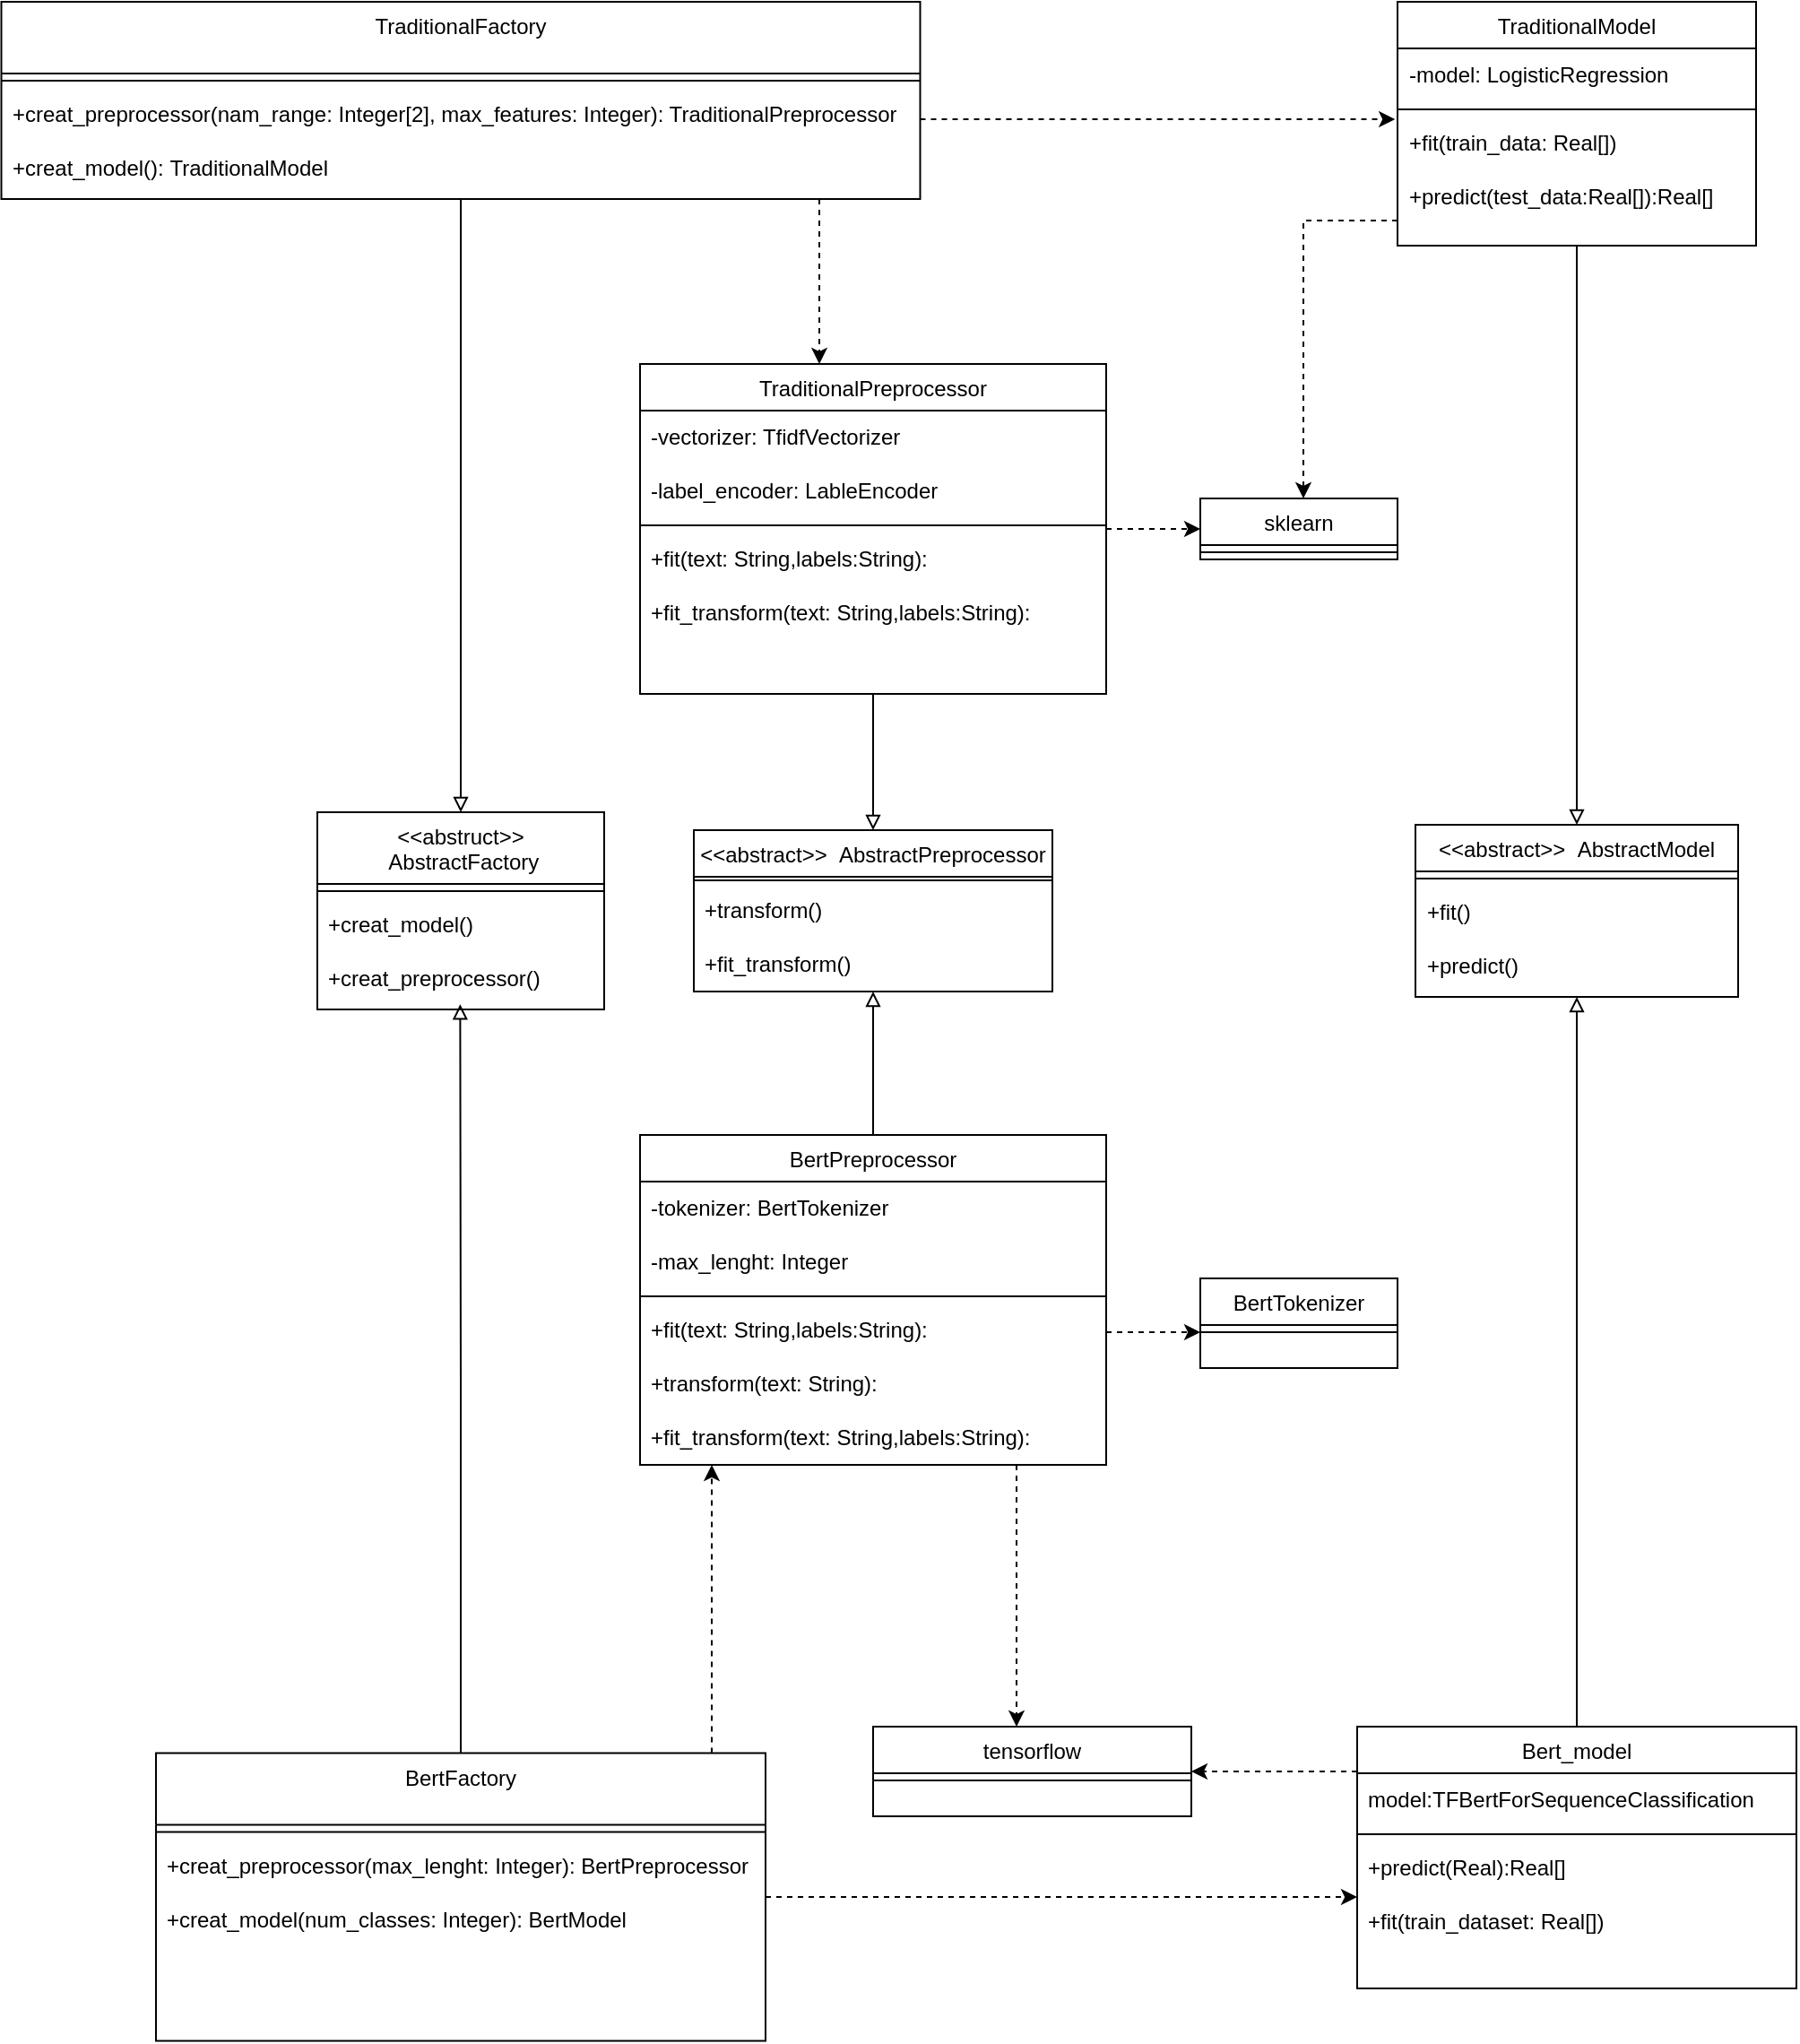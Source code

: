 <mxfile version="26.0.16">
  <diagram id="C5RBs43oDa-KdzZeNtuy" name="Page-1">
    <mxGraphModel dx="2812" dy="2537" grid="1" gridSize="10" guides="1" tooltips="1" connect="1" arrows="1" fold="1" page="1" pageScale="1" pageWidth="827" pageHeight="1169" math="0" shadow="0">
      <root>
        <mxCell id="WIyWlLk6GJQsqaUBKTNV-0" />
        <mxCell id="WIyWlLk6GJQsqaUBKTNV-1" parent="WIyWlLk6GJQsqaUBKTNV-0" />
        <mxCell id="zkfFHV4jXpPFQw0GAbJ--0" value="&lt;&lt;abstract&gt;&gt;  AbstractPreprocessor&#xa;" style="swimlane;fontStyle=0;align=center;verticalAlign=top;childLayout=stackLayout;horizontal=1;startSize=26;horizontalStack=0;resizeParent=1;resizeLast=0;collapsible=1;marginBottom=0;rounded=0;shadow=0;strokeWidth=1;" parent="WIyWlLk6GJQsqaUBKTNV-1" vertex="1">
          <mxGeometry x="-60" y="140" width="200" height="90" as="geometry">
            <mxRectangle x="160" y="94" width="160" height="26" as="alternateBounds" />
          </mxGeometry>
        </mxCell>
        <mxCell id="zkfFHV4jXpPFQw0GAbJ--4" value="" style="line;html=1;strokeWidth=1;align=left;verticalAlign=middle;spacingTop=-1;spacingLeft=3;spacingRight=3;rotatable=0;labelPosition=right;points=[];portConstraint=eastwest;" parent="zkfFHV4jXpPFQw0GAbJ--0" vertex="1">
          <mxGeometry y="26" width="200" height="4" as="geometry" />
        </mxCell>
        <mxCell id="VeXqGcvLqUQr_CaOmQvR-9" value="+transform()" style="text;strokeColor=none;fillColor=none;align=left;verticalAlign=middle;spacingLeft=4;spacingRight=4;overflow=hidden;points=[[0,0.5],[1,0.5]];portConstraint=eastwest;rotatable=0;whiteSpace=wrap;html=1;" vertex="1" parent="zkfFHV4jXpPFQw0GAbJ--0">
          <mxGeometry y="30" width="200" height="30" as="geometry" />
        </mxCell>
        <mxCell id="VeXqGcvLqUQr_CaOmQvR-10" value="+fit_transform()" style="text;strokeColor=none;fillColor=none;align=left;verticalAlign=middle;spacingLeft=4;spacingRight=4;overflow=hidden;points=[[0,0.5],[1,0.5]];portConstraint=eastwest;rotatable=0;whiteSpace=wrap;html=1;" vertex="1" parent="zkfFHV4jXpPFQw0GAbJ--0">
          <mxGeometry y="60" width="200" height="30" as="geometry" />
        </mxCell>
        <mxCell id="OrynZcWWyRaD55C0my1p-13" style="edgeStyle=orthogonalEdgeStyle;rounded=0;orthogonalLoop=1;jettySize=auto;html=1;entryX=0.498;entryY=0.972;entryDx=0;entryDy=0;endArrow=block;endFill=0;entryPerimeter=0;" parent="WIyWlLk6GJQsqaUBKTNV-1" source="zkfFHV4jXpPFQw0GAbJ--6" target="OrynZcWWyRaD55C0my1p-55" edge="1">
          <mxGeometry relative="1" as="geometry">
            <mxPoint x="40" y="170.0" as="targetPoint" />
          </mxGeometry>
        </mxCell>
        <mxCell id="OrynZcWWyRaD55C0my1p-35" style="edgeStyle=orthogonalEdgeStyle;rounded=0;orthogonalLoop=1;jettySize=auto;html=1;dashed=1;" parent="WIyWlLk6GJQsqaUBKTNV-1" source="zkfFHV4jXpPFQw0GAbJ--6" target="VeXqGcvLqUQr_CaOmQvR-11" edge="1">
          <mxGeometry relative="1" as="geometry">
            <Array as="points">
              <mxPoint x="-50" y="530" />
              <mxPoint x="-50" y="530" />
            </Array>
          </mxGeometry>
        </mxCell>
        <mxCell id="VeXqGcvLqUQr_CaOmQvR-21" style="edgeStyle=orthogonalEdgeStyle;rounded=0;orthogonalLoop=1;jettySize=auto;html=1;dashed=1;" edge="1" parent="WIyWlLk6GJQsqaUBKTNV-1" source="zkfFHV4jXpPFQw0GAbJ--6" target="zkfFHV4jXpPFQw0GAbJ--13">
          <mxGeometry relative="1" as="geometry">
            <Array as="points">
              <mxPoint x="230" y="735" />
              <mxPoint x="230" y="735" />
            </Array>
          </mxGeometry>
        </mxCell>
        <mxCell id="zkfFHV4jXpPFQw0GAbJ--6" value="BertFactory" style="swimlane;fontStyle=0;align=center;verticalAlign=top;childLayout=stackLayout;horizontal=1;startSize=40;horizontalStack=0;resizeParent=1;resizeLast=0;collapsible=1;marginBottom=0;rounded=0;shadow=0;strokeWidth=1;" parent="WIyWlLk6GJQsqaUBKTNV-1" vertex="1">
          <mxGeometry x="-360" y="654.75" width="340" height="160.5" as="geometry">
            <mxRectangle x="-40" y="346" width="160" height="25" as="alternateBounds" />
          </mxGeometry>
        </mxCell>
        <mxCell id="zkfFHV4jXpPFQw0GAbJ--9" value="" style="line;html=1;strokeWidth=1;align=left;verticalAlign=middle;spacingTop=-1;spacingLeft=3;spacingRight=3;rotatable=0;labelPosition=right;points=[];portConstraint=eastwest;" parent="zkfFHV4jXpPFQw0GAbJ--6" vertex="1">
          <mxGeometry y="40" width="340" height="8" as="geometry" />
        </mxCell>
        <mxCell id="OrynZcWWyRaD55C0my1p-58" value="+creat_preprocessor(max_lenght: Integer):&amp;nbsp;BertPreprocessor" style="text;strokeColor=none;fillColor=none;align=left;verticalAlign=middle;spacingLeft=4;spacingRight=4;overflow=hidden;points=[[0,0.5],[1,0.5]];portConstraint=eastwest;rotatable=0;whiteSpace=wrap;html=1;" parent="zkfFHV4jXpPFQw0GAbJ--6" vertex="1">
          <mxGeometry y="48" width="340" height="30" as="geometry" />
        </mxCell>
        <mxCell id="OrynZcWWyRaD55C0my1p-57" value="&lt;div style=&quot;text-align: center;&quot;&gt;+creat_model(num_classes: Integer):&lt;span style=&quot;text-wrap-mode: nowrap;&quot;&gt;&amp;nbsp;&lt;/span&gt;&lt;span style=&quot;text-align: left;&quot;&gt;BertModel&lt;/span&gt;&lt;/div&gt;" style="text;strokeColor=none;fillColor=none;align=left;verticalAlign=middle;spacingLeft=4;spacingRight=4;overflow=hidden;points=[[0,0.5],[1,0.5]];portConstraint=eastwest;rotatable=0;whiteSpace=wrap;html=1;" parent="zkfFHV4jXpPFQw0GAbJ--6" vertex="1">
          <mxGeometry y="78" width="340" height="30" as="geometry" />
        </mxCell>
        <mxCell id="VeXqGcvLqUQr_CaOmQvR-39" style="edgeStyle=orthogonalEdgeStyle;rounded=0;orthogonalLoop=1;jettySize=auto;html=1;entryX=1;entryY=0.5;entryDx=0;entryDy=0;dashed=1;" edge="1" parent="WIyWlLk6GJQsqaUBKTNV-1" source="zkfFHV4jXpPFQw0GAbJ--13" target="VeXqGcvLqUQr_CaOmQvR-36">
          <mxGeometry relative="1" as="geometry">
            <Array as="points">
              <mxPoint x="280" y="665" />
              <mxPoint x="280" y="665" />
            </Array>
          </mxGeometry>
        </mxCell>
        <mxCell id="zkfFHV4jXpPFQw0GAbJ--13" value="Bert_model" style="swimlane;fontStyle=0;align=center;verticalAlign=top;childLayout=stackLayout;horizontal=1;startSize=26;horizontalStack=0;resizeParent=1;resizeLast=0;collapsible=1;marginBottom=0;rounded=0;shadow=0;strokeWidth=1;" parent="WIyWlLk6GJQsqaUBKTNV-1" vertex="1">
          <mxGeometry x="310" y="640" width="245" height="146" as="geometry">
            <mxRectangle x="360" y="390" width="160" height="26" as="alternateBounds" />
          </mxGeometry>
        </mxCell>
        <mxCell id="OrynZcWWyRaD55C0my1p-71" value="model:TFBertForSequenceClassification" style="text;strokeColor=none;fillColor=none;align=left;verticalAlign=middle;spacingLeft=4;spacingRight=4;overflow=hidden;points=[[0,0.5],[1,0.5]];portConstraint=eastwest;rotatable=0;whiteSpace=wrap;html=1;" parent="zkfFHV4jXpPFQw0GAbJ--13" vertex="1">
          <mxGeometry y="26" width="245" height="30" as="geometry" />
        </mxCell>
        <mxCell id="zkfFHV4jXpPFQw0GAbJ--15" value="" style="line;html=1;strokeWidth=1;align=left;verticalAlign=middle;spacingTop=-1;spacingLeft=3;spacingRight=3;rotatable=0;labelPosition=right;points=[];portConstraint=eastwest;" parent="zkfFHV4jXpPFQw0GAbJ--13" vertex="1">
          <mxGeometry y="56" width="245" height="8" as="geometry" />
        </mxCell>
        <mxCell id="OrynZcWWyRaD55C0my1p-74" value="+predict(Real):Real[]" style="text;strokeColor=none;fillColor=none;align=left;verticalAlign=middle;spacingLeft=4;spacingRight=4;overflow=hidden;points=[[0,0.5],[1,0.5]];portConstraint=eastwest;rotatable=0;whiteSpace=wrap;html=1;" parent="zkfFHV4jXpPFQw0GAbJ--13" vertex="1">
          <mxGeometry y="64" width="245" height="30" as="geometry" />
        </mxCell>
        <mxCell id="OrynZcWWyRaD55C0my1p-73" value="+fit(train_dataset: Real[])" style="text;strokeColor=none;fillColor=none;align=left;verticalAlign=middle;spacingLeft=4;spacingRight=4;overflow=hidden;points=[[0,0.5],[1,0.5]];portConstraint=eastwest;rotatable=0;whiteSpace=wrap;html=1;" parent="zkfFHV4jXpPFQw0GAbJ--13" vertex="1">
          <mxGeometry y="94" width="245" height="30" as="geometry" />
        </mxCell>
        <mxCell id="OrynZcWWyRaD55C0my1p-20" style="edgeStyle=orthogonalEdgeStyle;rounded=0;orthogonalLoop=1;jettySize=auto;html=1;entryX=0.5;entryY=1;entryDx=0;entryDy=0;endArrow=block;endFill=0;exitX=0.5;exitY=0;exitDx=0;exitDy=0;" parent="WIyWlLk6GJQsqaUBKTNV-1" source="zkfFHV4jXpPFQw0GAbJ--13" target="OrynZcWWyRaD55C0my1p-1" edge="1">
          <mxGeometry relative="1" as="geometry" />
        </mxCell>
        <mxCell id="OrynZcWWyRaD55C0my1p-1" value="&lt;&lt;abstract&gt;&gt;  AbstractModel&#xa;" style="swimlane;fontStyle=0;align=center;verticalAlign=top;childLayout=stackLayout;horizontal=1;startSize=26;horizontalStack=0;resizeParent=1;resizeLast=0;collapsible=1;marginBottom=0;rounded=0;shadow=0;strokeWidth=1;" parent="WIyWlLk6GJQsqaUBKTNV-1" vertex="1">
          <mxGeometry x="342.5" y="137" width="180" height="96" as="geometry">
            <mxRectangle x="360" y="94" width="160" height="26" as="alternateBounds" />
          </mxGeometry>
        </mxCell>
        <mxCell id="OrynZcWWyRaD55C0my1p-3" value="" style="line;html=1;strokeWidth=1;align=left;verticalAlign=middle;spacingTop=-1;spacingLeft=3;spacingRight=3;rotatable=0;labelPosition=right;points=[];portConstraint=eastwest;" parent="OrynZcWWyRaD55C0my1p-1" vertex="1">
          <mxGeometry y="26" width="180" height="8" as="geometry" />
        </mxCell>
        <mxCell id="OrynZcWWyRaD55C0my1p-44" value="+fit()" style="text;strokeColor=none;fillColor=none;align=left;verticalAlign=middle;spacingLeft=4;spacingRight=4;overflow=hidden;points=[[0,0.5],[1,0.5]];portConstraint=eastwest;rotatable=0;whiteSpace=wrap;html=1;" parent="OrynZcWWyRaD55C0my1p-1" vertex="1">
          <mxGeometry y="34" width="180" height="30" as="geometry" />
        </mxCell>
        <mxCell id="OrynZcWWyRaD55C0my1p-45" value="+predict()" style="text;strokeColor=none;fillColor=none;align=left;verticalAlign=middle;spacingLeft=4;spacingRight=4;overflow=hidden;points=[[0,0.5],[1,0.5]];portConstraint=eastwest;rotatable=0;whiteSpace=wrap;html=1;" parent="OrynZcWWyRaD55C0my1p-1" vertex="1">
          <mxGeometry y="64" width="180" height="30" as="geometry" />
        </mxCell>
        <mxCell id="OrynZcWWyRaD55C0my1p-14" style="edgeStyle=orthogonalEdgeStyle;rounded=0;orthogonalLoop=1;jettySize=auto;html=1;endArrow=block;endFill=0;" parent="WIyWlLk6GJQsqaUBKTNV-1" source="OrynZcWWyRaD55C0my1p-11" target="OrynZcWWyRaD55C0my1p-51" edge="1">
          <mxGeometry relative="1" as="geometry">
            <mxPoint x="40" y="94" as="targetPoint" />
          </mxGeometry>
        </mxCell>
        <mxCell id="OrynZcWWyRaD55C0my1p-36" style="edgeStyle=orthogonalEdgeStyle;rounded=0;orthogonalLoop=1;jettySize=auto;html=1;dashed=1;entryX=-0.007;entryY=0.05;entryDx=0;entryDy=0;entryPerimeter=0;" parent="WIyWlLk6GJQsqaUBKTNV-1" source="OrynZcWWyRaD55C0my1p-11" target="OrynZcWWyRaD55C0my1p-78" edge="1">
          <mxGeometry relative="1" as="geometry">
            <mxPoint x="360.0" y="-50.0" as="targetPoint" />
            <Array as="points">
              <mxPoint x="242" y="-256" />
            </Array>
          </mxGeometry>
        </mxCell>
        <mxCell id="OrynZcWWyRaD55C0my1p-37" style="edgeStyle=orthogonalEdgeStyle;rounded=0;orthogonalLoop=1;jettySize=auto;html=1;dashed=1;" parent="WIyWlLk6GJQsqaUBKTNV-1" source="OrynZcWWyRaD55C0my1p-11" target="VeXqGcvLqUQr_CaOmQvR-1" edge="1">
          <mxGeometry relative="1" as="geometry">
            <mxPoint x="150" y="-85" as="targetPoint" />
            <Array as="points">
              <mxPoint x="10" y="-130" />
              <mxPoint x="10" y="-130" />
            </Array>
          </mxGeometry>
        </mxCell>
        <mxCell id="OrynZcWWyRaD55C0my1p-11" value="TraditionalFactory" style="swimlane;fontStyle=0;align=center;verticalAlign=top;childLayout=stackLayout;horizontal=1;startSize=40;horizontalStack=0;resizeParent=1;resizeLast=0;collapsible=1;marginBottom=0;rounded=0;shadow=0;strokeWidth=1;" parent="WIyWlLk6GJQsqaUBKTNV-1" vertex="1">
          <mxGeometry x="-446.25" y="-322" width="512.5" height="110" as="geometry">
            <mxRectangle x="-80" y="-65" width="160" height="29" as="alternateBounds" />
          </mxGeometry>
        </mxCell>
        <mxCell id="OrynZcWWyRaD55C0my1p-12" value="" style="line;html=1;strokeWidth=1;align=left;verticalAlign=middle;spacingTop=-1;spacingLeft=3;spacingRight=3;rotatable=0;labelPosition=right;points=[];portConstraint=eastwest;" parent="OrynZcWWyRaD55C0my1p-11" vertex="1">
          <mxGeometry y="40" width="512.5" height="8" as="geometry" />
        </mxCell>
        <mxCell id="OrynZcWWyRaD55C0my1p-83" value="+creat_preprocessor(nam_range: Integer[2], max_features: Integer): TraditionalPreprocessor" style="text;strokeColor=none;fillColor=none;align=left;verticalAlign=middle;spacingLeft=4;spacingRight=4;overflow=hidden;points=[[0,0.5],[1,0.5]];portConstraint=eastwest;rotatable=0;whiteSpace=wrap;html=1;" parent="OrynZcWWyRaD55C0my1p-11" vertex="1">
          <mxGeometry y="48" width="512.5" height="30" as="geometry" />
        </mxCell>
        <mxCell id="OrynZcWWyRaD55C0my1p-82" value="+creat_model():&lt;span style=&quot;text-align: center; white-space: nowrap;&quot;&gt;&amp;nbsp;&lt;/span&gt;&lt;span style=&quot;text-align: center; white-space: nowrap;&quot;&gt;TraditionalModel&lt;/span&gt;" style="text;strokeColor=none;fillColor=none;align=left;verticalAlign=middle;spacingLeft=4;spacingRight=4;overflow=hidden;points=[[0,0.5],[1,0.5]];portConstraint=eastwest;rotatable=0;whiteSpace=wrap;html=1;" parent="OrynZcWWyRaD55C0my1p-11" vertex="1">
          <mxGeometry y="78" width="512.5" height="30" as="geometry" />
        </mxCell>
        <mxCell id="OrynZcWWyRaD55C0my1p-31" style="edgeStyle=orthogonalEdgeStyle;rounded=0;orthogonalLoop=1;jettySize=auto;html=1;entryX=0.5;entryY=0;entryDx=0;entryDy=0;endArrow=block;endFill=0;exitX=0.5;exitY=1;exitDx=0;exitDy=0;" parent="WIyWlLk6GJQsqaUBKTNV-1" source="OrynZcWWyRaD55C0my1p-75" target="OrynZcWWyRaD55C0my1p-1" edge="1">
          <mxGeometry relative="1" as="geometry">
            <mxPoint x="440" y="-37" as="sourcePoint" />
            <mxPoint x="450" y="130" as="targetPoint" />
          </mxGeometry>
        </mxCell>
        <mxCell id="OrynZcWWyRaD55C0my1p-32" style="edgeStyle=orthogonalEdgeStyle;rounded=0;orthogonalLoop=1;jettySize=auto;html=1;endArrow=block;endFill=0;exitX=0.5;exitY=0;exitDx=0;exitDy=0;" parent="WIyWlLk6GJQsqaUBKTNV-1" source="VeXqGcvLqUQr_CaOmQvR-11" target="zkfFHV4jXpPFQw0GAbJ--0" edge="1">
          <mxGeometry relative="1" as="geometry">
            <mxPoint x="450" y="257" as="sourcePoint" />
            <mxPoint x="200" y="187" as="targetPoint" />
          </mxGeometry>
        </mxCell>
        <mxCell id="OrynZcWWyRaD55C0my1p-33" style="edgeStyle=orthogonalEdgeStyle;rounded=0;orthogonalLoop=1;jettySize=auto;html=1;entryX=0.5;entryY=0;entryDx=0;entryDy=0;endArrow=block;endFill=0;" parent="WIyWlLk6GJQsqaUBKTNV-1" source="VeXqGcvLqUQr_CaOmQvR-1" target="zkfFHV4jXpPFQw0GAbJ--0" edge="1">
          <mxGeometry relative="1" as="geometry">
            <mxPoint x="245" y="-10" as="sourcePoint" />
            <mxPoint x="460" y="140" as="targetPoint" />
          </mxGeometry>
        </mxCell>
        <mxCell id="OrynZcWWyRaD55C0my1p-51" value="&lt;&lt;abstruct&gt;&gt;&#xa; AbstractFactory" style="swimlane;fontStyle=0;align=center;verticalAlign=top;childLayout=stackLayout;horizontal=1;startSize=40;horizontalStack=0;resizeParent=1;resizeLast=0;collapsible=1;marginBottom=0;rounded=0;shadow=0;strokeWidth=1;" parent="WIyWlLk6GJQsqaUBKTNV-1" vertex="1">
          <mxGeometry x="-270" y="130" width="160" height="110" as="geometry">
            <mxRectangle x="-40" y="346" width="160" height="25" as="alternateBounds" />
          </mxGeometry>
        </mxCell>
        <mxCell id="OrynZcWWyRaD55C0my1p-52" value="" style="line;html=1;strokeWidth=1;align=left;verticalAlign=middle;spacingTop=-1;spacingLeft=3;spacingRight=3;rotatable=0;labelPosition=right;points=[];portConstraint=eastwest;" parent="OrynZcWWyRaD55C0my1p-51" vertex="1">
          <mxGeometry y="40" width="160" height="8" as="geometry" />
        </mxCell>
        <mxCell id="OrynZcWWyRaD55C0my1p-54" value="+creat_model()" style="text;strokeColor=none;fillColor=none;align=left;verticalAlign=middle;spacingLeft=4;spacingRight=4;overflow=hidden;points=[[0,0.5],[1,0.5]];portConstraint=eastwest;rotatable=0;whiteSpace=wrap;html=1;" parent="OrynZcWWyRaD55C0my1p-51" vertex="1">
          <mxGeometry y="48" width="160" height="30" as="geometry" />
        </mxCell>
        <mxCell id="OrynZcWWyRaD55C0my1p-55" value="+creat_preprocessor()" style="text;strokeColor=none;fillColor=none;align=left;verticalAlign=middle;spacingLeft=4;spacingRight=4;overflow=hidden;points=[[0,0.5],[1,0.5]];portConstraint=eastwest;rotatable=0;whiteSpace=wrap;html=1;" parent="OrynZcWWyRaD55C0my1p-51" vertex="1">
          <mxGeometry y="78" width="160" height="30" as="geometry" />
        </mxCell>
        <mxCell id="VeXqGcvLqUQr_CaOmQvR-29" style="edgeStyle=orthogonalEdgeStyle;rounded=0;orthogonalLoop=1;jettySize=auto;html=1;dashed=1;" edge="1" parent="WIyWlLk6GJQsqaUBKTNV-1" source="OrynZcWWyRaD55C0my1p-75" target="VeXqGcvLqUQr_CaOmQvR-22">
          <mxGeometry relative="1" as="geometry">
            <Array as="points">
              <mxPoint x="280" y="-200" />
            </Array>
          </mxGeometry>
        </mxCell>
        <mxCell id="OrynZcWWyRaD55C0my1p-75" value="TraditionalModel" style="swimlane;fontStyle=0;align=center;verticalAlign=top;childLayout=stackLayout;horizontal=1;startSize=26;horizontalStack=0;resizeParent=1;resizeLast=0;collapsible=1;marginBottom=0;rounded=0;shadow=0;strokeWidth=1;" parent="WIyWlLk6GJQsqaUBKTNV-1" vertex="1">
          <mxGeometry x="332.5" y="-322" width="200" height="136" as="geometry">
            <mxRectangle x="360" y="390" width="160" height="26" as="alternateBounds" />
          </mxGeometry>
        </mxCell>
        <mxCell id="OrynZcWWyRaD55C0my1p-76" value="-model: LogisticRegression" style="text;strokeColor=none;fillColor=none;align=left;verticalAlign=middle;spacingLeft=4;spacingRight=4;overflow=hidden;points=[[0,0.5],[1,0.5]];portConstraint=eastwest;rotatable=0;whiteSpace=wrap;html=1;" parent="OrynZcWWyRaD55C0my1p-75" vertex="1">
          <mxGeometry y="26" width="200" height="30" as="geometry" />
        </mxCell>
        <mxCell id="OrynZcWWyRaD55C0my1p-77" value="" style="line;html=1;strokeWidth=1;align=left;verticalAlign=middle;spacingTop=-1;spacingLeft=3;spacingRight=3;rotatable=0;labelPosition=right;points=[];portConstraint=eastwest;" parent="OrynZcWWyRaD55C0my1p-75" vertex="1">
          <mxGeometry y="56" width="200" height="8" as="geometry" />
        </mxCell>
        <mxCell id="OrynZcWWyRaD55C0my1p-78" value="+fit(train_data: Real[])" style="text;strokeColor=none;fillColor=none;align=left;verticalAlign=middle;spacingLeft=4;spacingRight=4;overflow=hidden;points=[[0,0.5],[1,0.5]];portConstraint=eastwest;rotatable=0;whiteSpace=wrap;html=1;" parent="OrynZcWWyRaD55C0my1p-75" vertex="1">
          <mxGeometry y="64" width="200" height="30" as="geometry" />
        </mxCell>
        <mxCell id="OrynZcWWyRaD55C0my1p-79" value="+predict(test_data:Real[]):Real[]" style="text;strokeColor=none;fillColor=none;align=left;verticalAlign=middle;spacingLeft=4;spacingRight=4;overflow=hidden;points=[[0,0.5],[1,0.5]];portConstraint=eastwest;rotatable=0;whiteSpace=wrap;html=1;" parent="OrynZcWWyRaD55C0my1p-75" vertex="1">
          <mxGeometry y="94" width="200" height="30" as="geometry" />
        </mxCell>
        <mxCell id="VeXqGcvLqUQr_CaOmQvR-28" style="edgeStyle=orthogonalEdgeStyle;rounded=0;orthogonalLoop=1;jettySize=auto;html=1;dashed=1;entryX=0;entryY=0.5;entryDx=0;entryDy=0;" edge="1" parent="WIyWlLk6GJQsqaUBKTNV-1" source="VeXqGcvLqUQr_CaOmQvR-1" target="VeXqGcvLqUQr_CaOmQvR-22">
          <mxGeometry relative="1" as="geometry">
            <mxPoint x="200" y="-20" as="targetPoint" />
            <Array as="points">
              <mxPoint x="222" y="-28" />
            </Array>
          </mxGeometry>
        </mxCell>
        <mxCell id="VeXqGcvLqUQr_CaOmQvR-1" value="TraditionalPreprocessor" style="swimlane;fontStyle=0;align=center;verticalAlign=top;childLayout=stackLayout;horizontal=1;startSize=26;horizontalStack=0;resizeParent=1;resizeLast=0;collapsible=1;marginBottom=0;rounded=0;shadow=0;strokeWidth=1;" vertex="1" parent="WIyWlLk6GJQsqaUBKTNV-1">
          <mxGeometry x="-90" y="-120" width="260" height="184" as="geometry">
            <mxRectangle x="360" y="390" width="160" height="26" as="alternateBounds" />
          </mxGeometry>
        </mxCell>
        <mxCell id="VeXqGcvLqUQr_CaOmQvR-2" value="-vectorizer: TfidfVectorizer" style="text;strokeColor=none;fillColor=none;align=left;verticalAlign=middle;spacingLeft=4;spacingRight=4;overflow=hidden;points=[[0,0.5],[1,0.5]];portConstraint=eastwest;rotatable=0;whiteSpace=wrap;html=1;" vertex="1" parent="VeXqGcvLqUQr_CaOmQvR-1">
          <mxGeometry y="26" width="260" height="30" as="geometry" />
        </mxCell>
        <mxCell id="VeXqGcvLqUQr_CaOmQvR-6" value="-label_encoder: LableEncoder" style="text;strokeColor=none;fillColor=none;align=left;verticalAlign=middle;spacingLeft=4;spacingRight=4;overflow=hidden;points=[[0,0.5],[1,0.5]];portConstraint=eastwest;rotatable=0;whiteSpace=wrap;html=1;" vertex="1" parent="VeXqGcvLqUQr_CaOmQvR-1">
          <mxGeometry y="56" width="260" height="30" as="geometry" />
        </mxCell>
        <mxCell id="VeXqGcvLqUQr_CaOmQvR-3" value="" style="line;html=1;strokeWidth=1;align=left;verticalAlign=middle;spacingTop=-1;spacingLeft=3;spacingRight=3;rotatable=0;labelPosition=right;points=[];portConstraint=eastwest;" vertex="1" parent="VeXqGcvLqUQr_CaOmQvR-1">
          <mxGeometry y="86" width="260" height="8" as="geometry" />
        </mxCell>
        <mxCell id="VeXqGcvLqUQr_CaOmQvR-4" value="+fit(text: String,labels:String):" style="text;strokeColor=none;fillColor=none;align=left;verticalAlign=middle;spacingLeft=4;spacingRight=4;overflow=hidden;points=[[0,0.5],[1,0.5]];portConstraint=eastwest;rotatable=0;whiteSpace=wrap;html=1;" vertex="1" parent="VeXqGcvLqUQr_CaOmQvR-1">
          <mxGeometry y="94" width="260" height="30" as="geometry" />
        </mxCell>
        <mxCell id="VeXqGcvLqUQr_CaOmQvR-8" value="+fit_transform(text: String,labels:String):" style="text;strokeColor=none;fillColor=none;align=left;verticalAlign=middle;spacingLeft=4;spacingRight=4;overflow=hidden;points=[[0,0.5],[1,0.5]];portConstraint=eastwest;rotatable=0;whiteSpace=wrap;html=1;" vertex="1" parent="VeXqGcvLqUQr_CaOmQvR-1">
          <mxGeometry y="124" width="260" height="30" as="geometry" />
        </mxCell>
        <mxCell id="VeXqGcvLqUQr_CaOmQvR-35" style="edgeStyle=orthogonalEdgeStyle;rounded=0;orthogonalLoop=1;jettySize=auto;html=1;dashed=1;" edge="1" parent="WIyWlLk6GJQsqaUBKTNV-1" source="VeXqGcvLqUQr_CaOmQvR-11" target="VeXqGcvLqUQr_CaOmQvR-31">
          <mxGeometry relative="1" as="geometry">
            <Array as="points">
              <mxPoint x="210" y="420" />
              <mxPoint x="210" y="420" />
            </Array>
          </mxGeometry>
        </mxCell>
        <mxCell id="VeXqGcvLqUQr_CaOmQvR-11" value="BertPreprocessor" style="swimlane;fontStyle=0;align=center;verticalAlign=top;childLayout=stackLayout;horizontal=1;startSize=26;horizontalStack=0;resizeParent=1;resizeLast=0;collapsible=1;marginBottom=0;rounded=0;shadow=0;strokeWidth=1;" vertex="1" parent="WIyWlLk6GJQsqaUBKTNV-1">
          <mxGeometry x="-90" y="310" width="260" height="184" as="geometry">
            <mxRectangle x="360" y="390" width="160" height="26" as="alternateBounds" />
          </mxGeometry>
        </mxCell>
        <mxCell id="VeXqGcvLqUQr_CaOmQvR-12" value="-tokenizer: BertTokenizer" style="text;strokeColor=none;fillColor=none;align=left;verticalAlign=middle;spacingLeft=4;spacingRight=4;overflow=hidden;points=[[0,0.5],[1,0.5]];portConstraint=eastwest;rotatable=0;whiteSpace=wrap;html=1;" vertex="1" parent="VeXqGcvLqUQr_CaOmQvR-11">
          <mxGeometry y="26" width="260" height="30" as="geometry" />
        </mxCell>
        <mxCell id="VeXqGcvLqUQr_CaOmQvR-13" value="-max_lenght: Integer" style="text;strokeColor=none;fillColor=none;align=left;verticalAlign=middle;spacingLeft=4;spacingRight=4;overflow=hidden;points=[[0,0.5],[1,0.5]];portConstraint=eastwest;rotatable=0;whiteSpace=wrap;html=1;" vertex="1" parent="VeXqGcvLqUQr_CaOmQvR-11">
          <mxGeometry y="56" width="260" height="30" as="geometry" />
        </mxCell>
        <mxCell id="VeXqGcvLqUQr_CaOmQvR-14" value="" style="line;html=1;strokeWidth=1;align=left;verticalAlign=middle;spacingTop=-1;spacingLeft=3;spacingRight=3;rotatable=0;labelPosition=right;points=[];portConstraint=eastwest;" vertex="1" parent="VeXqGcvLqUQr_CaOmQvR-11">
          <mxGeometry y="86" width="260" height="8" as="geometry" />
        </mxCell>
        <mxCell id="VeXqGcvLqUQr_CaOmQvR-15" value="+fit(text: String,labels:String):" style="text;strokeColor=none;fillColor=none;align=left;verticalAlign=middle;spacingLeft=4;spacingRight=4;overflow=hidden;points=[[0,0.5],[1,0.5]];portConstraint=eastwest;rotatable=0;whiteSpace=wrap;html=1;" vertex="1" parent="VeXqGcvLqUQr_CaOmQvR-11">
          <mxGeometry y="94" width="260" height="30" as="geometry" />
        </mxCell>
        <mxCell id="VeXqGcvLqUQr_CaOmQvR-16" value="+transform(text: String):" style="text;strokeColor=none;fillColor=none;align=left;verticalAlign=middle;spacingLeft=4;spacingRight=4;overflow=hidden;points=[[0,0.5],[1,0.5]];portConstraint=eastwest;rotatable=0;whiteSpace=wrap;html=1;" vertex="1" parent="VeXqGcvLqUQr_CaOmQvR-11">
          <mxGeometry y="124" width="260" height="30" as="geometry" />
        </mxCell>
        <mxCell id="VeXqGcvLqUQr_CaOmQvR-17" value="+fit_transform(text: String,labels:String):" style="text;strokeColor=none;fillColor=none;align=left;verticalAlign=middle;spacingLeft=4;spacingRight=4;overflow=hidden;points=[[0,0.5],[1,0.5]];portConstraint=eastwest;rotatable=0;whiteSpace=wrap;html=1;" vertex="1" parent="VeXqGcvLqUQr_CaOmQvR-11">
          <mxGeometry y="154" width="260" height="30" as="geometry" />
        </mxCell>
        <mxCell id="VeXqGcvLqUQr_CaOmQvR-22" value="sklearn" style="swimlane;fontStyle=0;align=center;verticalAlign=top;childLayout=stackLayout;horizontal=1;startSize=26;horizontalStack=0;resizeParent=1;resizeLast=0;collapsible=1;marginBottom=0;rounded=0;shadow=0;strokeWidth=1;" vertex="1" parent="WIyWlLk6GJQsqaUBKTNV-1">
          <mxGeometry x="222.5" y="-45" width="110" height="34" as="geometry">
            <mxRectangle x="360" y="390" width="160" height="26" as="alternateBounds" />
          </mxGeometry>
        </mxCell>
        <mxCell id="VeXqGcvLqUQr_CaOmQvR-25" value="" style="line;html=1;strokeWidth=1;align=left;verticalAlign=middle;spacingTop=-1;spacingLeft=3;spacingRight=3;rotatable=0;labelPosition=right;points=[];portConstraint=eastwest;" vertex="1" parent="VeXqGcvLqUQr_CaOmQvR-22">
          <mxGeometry y="26" width="110" height="8" as="geometry" />
        </mxCell>
        <mxCell id="VeXqGcvLqUQr_CaOmQvR-31" value="BertTokenizer" style="swimlane;fontStyle=0;align=center;verticalAlign=top;childLayout=stackLayout;horizontal=1;startSize=26;horizontalStack=0;resizeParent=1;resizeLast=0;collapsible=1;marginBottom=0;rounded=0;shadow=0;strokeWidth=1;" vertex="1" parent="WIyWlLk6GJQsqaUBKTNV-1">
          <mxGeometry x="222.5" y="390" width="110" height="50" as="geometry">
            <mxRectangle x="360" y="390" width="160" height="26" as="alternateBounds" />
          </mxGeometry>
        </mxCell>
        <mxCell id="VeXqGcvLqUQr_CaOmQvR-32" value="" style="line;html=1;strokeWidth=1;align=left;verticalAlign=middle;spacingTop=-1;spacingLeft=3;spacingRight=3;rotatable=0;labelPosition=right;points=[];portConstraint=eastwest;" vertex="1" parent="VeXqGcvLqUQr_CaOmQvR-31">
          <mxGeometry y="26" width="110" height="8" as="geometry" />
        </mxCell>
        <mxCell id="VeXqGcvLqUQr_CaOmQvR-36" value="tensorflow" style="swimlane;fontStyle=0;align=center;verticalAlign=top;childLayout=stackLayout;horizontal=1;startSize=26;horizontalStack=0;resizeParent=1;resizeLast=0;collapsible=1;marginBottom=0;rounded=0;shadow=0;strokeWidth=1;" vertex="1" parent="WIyWlLk6GJQsqaUBKTNV-1">
          <mxGeometry x="40" y="640" width="177.5" height="50" as="geometry">
            <mxRectangle x="360" y="390" width="160" height="26" as="alternateBounds" />
          </mxGeometry>
        </mxCell>
        <mxCell id="VeXqGcvLqUQr_CaOmQvR-37" value="" style="line;html=1;strokeWidth=1;align=left;verticalAlign=middle;spacingTop=-1;spacingLeft=3;spacingRight=3;rotatable=0;labelPosition=right;points=[];portConstraint=eastwest;" vertex="1" parent="VeXqGcvLqUQr_CaOmQvR-36">
          <mxGeometry y="26" width="177.5" height="8" as="geometry" />
        </mxCell>
        <mxCell id="VeXqGcvLqUQr_CaOmQvR-38" style="edgeStyle=orthogonalEdgeStyle;rounded=0;orthogonalLoop=1;jettySize=auto;html=1;dashed=1;" edge="1" parent="WIyWlLk6GJQsqaUBKTNV-1" source="VeXqGcvLqUQr_CaOmQvR-11" target="VeXqGcvLqUQr_CaOmQvR-36">
          <mxGeometry relative="1" as="geometry">
            <mxPoint x="290" y="711" as="targetPoint" />
            <Array as="points">
              <mxPoint x="120" y="540" />
              <mxPoint x="120" y="540" />
            </Array>
          </mxGeometry>
        </mxCell>
      </root>
    </mxGraphModel>
  </diagram>
</mxfile>
